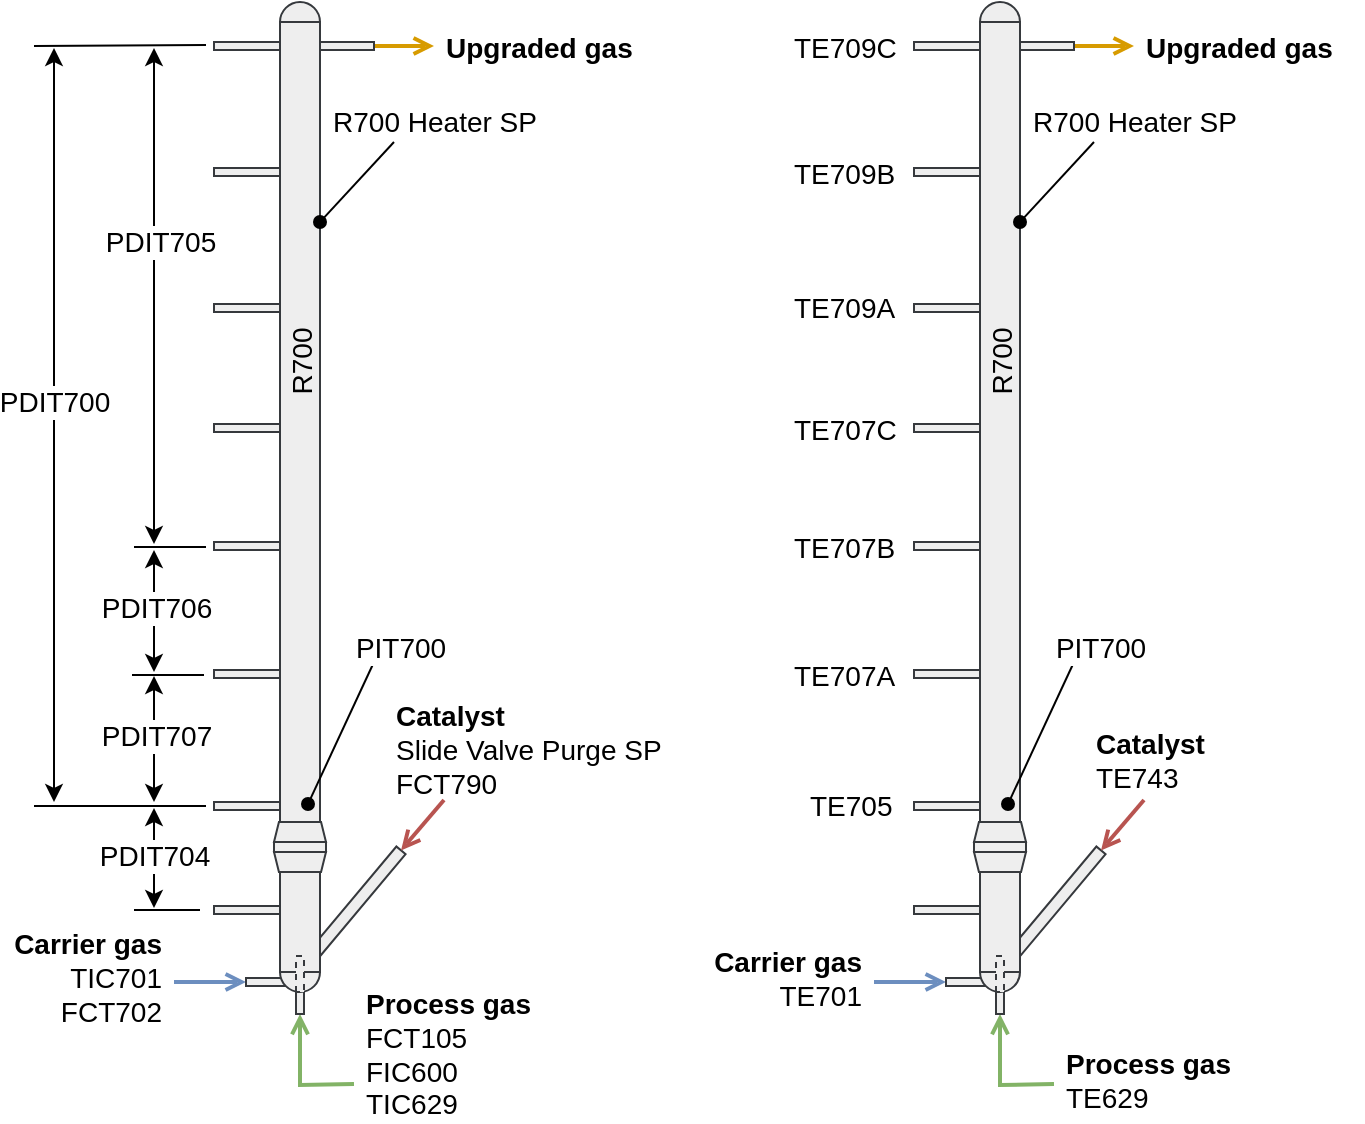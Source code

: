 <mxfile version="10.2.8" type="device"><diagram id="bef540cb-b179-387b-1207-b0d20a5954bc" name="Page-1"><mxGraphModel dx="930" dy="676" grid="1" gridSize="10" guides="1" tooltips="1" connect="1" arrows="1" fold="1" page="1" pageScale="1" pageWidth="850" pageHeight="1100" background="#ffffff" math="0" shadow="0"><root><mxCell id="0"/><mxCell id="1" parent="0"/><mxCell id="13" value="" style="rounded=0;whiteSpace=wrap;html=1;fillColor=#eeeeee;fontSize=14;align=center;rotation=-50;strokeColor=#36393d;" parent="1" vertex="1"><mxGeometry x="193" y="468" width="70" height="6" as="geometry"/></mxCell><mxCell id="10" value="" style="rounded=0;whiteSpace=wrap;html=1;fillColor=#eeeeee;fontSize=14;align=center;strokeColor=#36393d;" parent="1" vertex="1"><mxGeometry x="190" y="450" width="20" height="55" as="geometry"/></mxCell><mxCell id="21" value="" style="rounded=0;whiteSpace=wrap;html=1;fillColor=#eeeeee;fontSize=14;align=center;rotation=0;strokeColor=#36393d;" parent="1" vertex="1"><mxGeometry x="157" y="40" width="33" height="4" as="geometry"/></mxCell><mxCell id="31" style="edgeStyle=none;rounded=0;html=1;exitX=1;exitY=0.5;startArrow=none;startFill=0;endArrow=open;endFill=0;endSize=6;jettySize=auto;orthogonalLoop=1;fontSize=14;fillColor=#ffe6cc;strokeColor=#d79b00;strokeWidth=2;" parent="1" source="16" edge="1"><mxGeometry relative="1" as="geometry"><mxPoint x="267" y="42" as="targetPoint"/></mxGeometry></mxCell><mxCell id="16" value="" style="rounded=0;whiteSpace=wrap;html=1;fillColor=#eeeeee;fontSize=14;align=center;rotation=0;strokeColor=#36393d;" parent="1" vertex="1"><mxGeometry x="209" y="40" width="28" height="4" as="geometry"/></mxCell><mxCell id="29" style="edgeStyle=none;rounded=0;html=1;startArrow=none;startFill=0;endArrow=open;endFill=0;endSize=6;jettySize=auto;orthogonalLoop=1;fontSize=14;entryX=0;entryY=0.5;fillColor=#dae8fc;strokeColor=#6c8ebf;strokeWidth=2;" parent="1" target="15" edge="1"><mxGeometry relative="1" as="geometry"><mxPoint x="137" y="510" as="sourcePoint"/></mxGeometry></mxCell><mxCell id="128" value="&lt;b&gt;Carrier gas&lt;br style=&quot;font-size: 14px&quot;&gt;&lt;/b&gt;TIC701&lt;br style=&quot;font-size: 14px&quot;&gt;FCT702&lt;br style=&quot;font-size: 14px&quot;&gt;" style="text;html=1;resizable=0;points=[];align=right;verticalAlign=middle;labelBackgroundColor=#ffffff;fontSize=14;" parent="29" vertex="1" connectable="0"><mxGeometry x="-0.459" y="-1" relative="1" as="geometry"><mxPoint x="-15.5" y="-3" as="offset"/></mxGeometry></mxCell><mxCell id="15" value="" style="rounded=0;whiteSpace=wrap;html=1;fillColor=#eeeeee;fontSize=14;align=center;rotation=0;strokeColor=#36393d;" parent="1" vertex="1"><mxGeometry x="173" y="508" width="24" height="4" as="geometry"/></mxCell><mxCell id="30" style="edgeStyle=orthogonalEdgeStyle;rounded=0;html=1;startArrow=none;startFill=0;endArrow=open;endFill=0;endSize=6;jettySize=auto;orthogonalLoop=1;fontSize=14;entryX=0;entryY=0.5;fillColor=#d5e8d4;strokeColor=#82b366;strokeWidth=2;" parent="1" target="14" edge="1"><mxGeometry relative="1" as="geometry"><mxPoint x="227" y="561" as="sourcePoint"/></mxGeometry></mxCell><mxCell id="14" value="" style="rounded=0;whiteSpace=wrap;html=1;fillColor=#eeeeee;fontSize=14;align=center;rotation=-90;strokeColor=#36393d;" parent="1" vertex="1"><mxGeometry x="191" y="515" width="18" height="4" as="geometry"/></mxCell><mxCell id="2" value="" style="rounded=0;whiteSpace=wrap;html=1;fillColor=#eeeeee;fontSize=14;align=center;strokeColor=#36393d;" parent="1" vertex="1"><mxGeometry x="190" y="30" width="20" height="400" as="geometry"/></mxCell><mxCell id="3" value="" style="verticalLabelPosition=bottom;verticalAlign=top;html=1;shape=mxgraph.basic.half_circle;fillColor=#eeeeee;fontSize=14;align=center;rotation=180;strokeColor=#36393d;" parent="1" vertex="1"><mxGeometry x="190" y="20" width="20" height="10" as="geometry"/></mxCell><mxCell id="6" value="" style="rounded=0;whiteSpace=wrap;html=1;fillColor=#eeeeee;fontSize=14;align=center;strokeColor=#36393d;" parent="1" vertex="1"><mxGeometry x="187" y="440" width="26" height="5" as="geometry"/></mxCell><mxCell id="7" value="" style="shape=trapezoid;perimeter=trapezoidPerimeter;whiteSpace=wrap;html=1;fillColor=#eeeeee;fontSize=14;align=center;size=0.095;strokeColor=#36393d;" parent="1" vertex="1"><mxGeometry x="187" y="430" width="26" height="10" as="geometry"/></mxCell><mxCell id="8" value="" style="shape=trapezoid;perimeter=trapezoidPerimeter;whiteSpace=wrap;html=1;fillColor=#eeeeee;fontSize=14;align=center;size=0.095;rotation=180;strokeColor=#36393d;" parent="1" vertex="1"><mxGeometry x="187" y="445" width="26" height="10" as="geometry"/></mxCell><mxCell id="11" value="" style="verticalLabelPosition=bottom;verticalAlign=top;html=1;shape=mxgraph.basic.half_circle;fillColor=#eeeeee;fontSize=14;align=center;rotation=0;strokeColor=#36393d;" parent="1" vertex="1"><mxGeometry x="190" y="505" width="20" height="10" as="geometry"/></mxCell><mxCell id="23" value="" style="rounded=0;whiteSpace=wrap;html=1;fillColor=#eeeeee;fontSize=14;align=center;rotation=0;strokeColor=#36393d;" parent="1" vertex="1"><mxGeometry x="157" y="420" width="33" height="4" as="geometry"/></mxCell><mxCell id="24" value="" style="rounded=0;whiteSpace=wrap;html=1;fillColor=#eeeeee;fontSize=14;align=center;rotation=0;strokeColor=#36393d;" parent="1" vertex="1"><mxGeometry x="157" y="354" width="33" height="4" as="geometry"/></mxCell><mxCell id="25" value="" style="rounded=0;whiteSpace=wrap;html=1;fillColor=#eeeeee;fontSize=14;align=center;rotation=0;strokeColor=#36393d;" parent="1" vertex="1"><mxGeometry x="157" y="290" width="33" height="4" as="geometry"/></mxCell><mxCell id="32" value="&lt;b&gt;Catalyst&lt;/b&gt;&lt;br style=&quot;font-size: 14px&quot;&gt;Slide Valve Purge SP&lt;br style=&quot;font-size: 14px&quot;&gt;FCT790&lt;br style=&quot;font-size: 14px&quot;&gt;" style="text;html=1;resizable=0;points=[];autosize=1;align=left;verticalAlign=top;spacingTop=-4;fontSize=14;" parent="1" vertex="1"><mxGeometry x="246" y="366" width="150" height="50" as="geometry"/></mxCell><mxCell id="34" value="&lt;b&gt;Process gas&lt;br style=&quot;font-size: 14px&quot;&gt;&lt;/b&gt;FCT105&lt;br style=&quot;font-size: 14px&quot;&gt;FIC600&lt;br style=&quot;font-size: 14px&quot;&gt;TIC629&lt;br style=&quot;font-size: 14px&quot;&gt;" style="text;html=1;resizable=0;points=[];autosize=1;align=left;verticalAlign=top;spacingTop=-4;fontSize=14;" parent="1" vertex="1"><mxGeometry x="231" y="510" width="100" height="70" as="geometry"/></mxCell><mxCell id="36" value="&lt;b&gt;Upgraded gas&lt;/b&gt;" style="text;html=1;resizable=0;points=[];autosize=1;align=left;verticalAlign=top;spacingTop=-4;fontSize=14;" parent="1" vertex="1"><mxGeometry x="271" y="32" width="110" height="20" as="geometry"/></mxCell><mxCell id="37" value="" style="endArrow=classic;startArrow=classic;html=1;fontSize=14;" parent="1" edge="1"><mxGeometry width="50" height="50" relative="1" as="geometry"><mxPoint x="77" y="420" as="sourcePoint"/><mxPoint x="77" y="43" as="targetPoint"/></mxGeometry></mxCell><mxCell id="40" value="PDIT700&lt;br style=&quot;font-size: 14px;&quot;&gt;" style="text;html=1;resizable=0;points=[];align=center;verticalAlign=middle;labelBackgroundColor=#ffffff;fontSize=14;spacingTop=0;" parent="37" vertex="1" connectable="0"><mxGeometry x="0.064" relative="1" as="geometry"><mxPoint as="offset"/></mxGeometry></mxCell><mxCell id="38" value="" style="endArrow=none;html=1;fontSize=14;" parent="1" edge="1"><mxGeometry width="50" height="50" relative="1" as="geometry"><mxPoint x="67" y="422" as="sourcePoint"/><mxPoint x="153" y="422" as="targetPoint"/></mxGeometry></mxCell><mxCell id="39" value="" style="endArrow=none;html=1;fontSize=14;" parent="1" edge="1"><mxGeometry width="50" height="50" relative="1" as="geometry"><mxPoint x="67" y="42" as="sourcePoint"/><mxPoint x="153" y="41.5" as="targetPoint"/></mxGeometry></mxCell><mxCell id="41" value="" style="endArrow=classic;startArrow=classic;html=1;fontSize=14;" parent="1" edge="1"><mxGeometry width="50" height="50" relative="1" as="geometry"><mxPoint x="127" y="420" as="sourcePoint"/><mxPoint x="127" y="357" as="targetPoint"/></mxGeometry></mxCell><mxCell id="42" value="PDIT707&lt;br style=&quot;font-size: 14px;&quot;&gt;" style="text;html=1;resizable=0;points=[];align=center;verticalAlign=middle;labelBackgroundColor=#ffffff;fontSize=14;" parent="41" vertex="1" connectable="0"><mxGeometry x="0.064" relative="1" as="geometry"><mxPoint x="1" as="offset"/></mxGeometry></mxCell><mxCell id="43" value="" style="endArrow=none;html=1;fontSize=14;" parent="1" edge="1"><mxGeometry width="50" height="50" relative="1" as="geometry"><mxPoint x="116" y="356.5" as="sourcePoint"/><mxPoint x="152" y="356.5" as="targetPoint"/></mxGeometry></mxCell><mxCell id="44" value="" style="endArrow=none;html=1;fontSize=14;" parent="1" edge="1"><mxGeometry width="50" height="50" relative="1" as="geometry"><mxPoint x="117" y="292.5" as="sourcePoint"/><mxPoint x="153" y="292.5" as="targetPoint"/></mxGeometry></mxCell><mxCell id="45" value="" style="endArrow=classic;startArrow=classic;html=1;fontSize=14;" parent="1" edge="1"><mxGeometry width="50" height="50" relative="1" as="geometry"><mxPoint x="127" y="355" as="sourcePoint"/><mxPoint x="127" y="294" as="targetPoint"/></mxGeometry></mxCell><mxCell id="46" value="PDIT706&lt;br style=&quot;font-size: 14px;&quot;&gt;" style="text;html=1;resizable=0;points=[];align=center;verticalAlign=middle;labelBackgroundColor=#ffffff;fontSize=14;" parent="45" vertex="1" connectable="0"><mxGeometry x="0.064" relative="1" as="geometry"><mxPoint x="1" as="offset"/></mxGeometry></mxCell><mxCell id="47" value="" style="endArrow=classic;startArrow=classic;html=1;fontSize=14;" parent="1" edge="1"><mxGeometry width="50" height="50" relative="1" as="geometry"><mxPoint x="127" y="291" as="sourcePoint"/><mxPoint x="127" y="43" as="targetPoint"/></mxGeometry></mxCell><mxCell id="48" value="PDIT705&lt;br style=&quot;font-size: 14px;&quot;&gt;" style="text;html=1;resizable=0;points=[];align=center;verticalAlign=middle;labelBackgroundColor=#ffffff;fontSize=14;" parent="47" vertex="1" connectable="0"><mxGeometry x="0.064" relative="1" as="geometry"><mxPoint x="3" y="-19" as="offset"/></mxGeometry></mxCell><mxCell id="49" value="" style="endArrow=none;html=1;fontSize=14;" parent="1" edge="1"><mxGeometry width="50" height="50" relative="1" as="geometry"><mxPoint x="117" y="474" as="sourcePoint"/><mxPoint x="150" y="474" as="targetPoint"/></mxGeometry></mxCell><mxCell id="50" value="" style="endArrow=classic;startArrow=classic;html=1;fontSize=14;" parent="1" edge="1"><mxGeometry width="50" height="50" relative="1" as="geometry"><mxPoint x="127" y="473" as="sourcePoint"/><mxPoint x="127" y="423" as="targetPoint"/></mxGeometry></mxCell><mxCell id="51" value="PDIT704&lt;br style=&quot;font-size: 14px;&quot;&gt;" style="text;html=1;resizable=0;points=[];align=center;verticalAlign=middle;labelBackgroundColor=#ffffff;fontSize=14;" parent="50" vertex="1" connectable="0"><mxGeometry x="0.064" relative="1" as="geometry"><mxPoint y="0.5" as="offset"/></mxGeometry></mxCell><mxCell id="94" value="R700" style="text;html=1;resizable=0;points=[];autosize=1;align=center;verticalAlign=top;spacingTop=-4;fontSize=14;rotation=-90;" parent="1" vertex="1"><mxGeometry x="180" y="190" width="40" height="20" as="geometry"/></mxCell><mxCell id="124" value="" style="rounded=0;whiteSpace=wrap;html=1;fillColor=#eeeeee;fontSize=14;align=center;rotation=-90;strokeColor=#36393d;dashed=1;" parent="1" vertex="1"><mxGeometry x="191" y="504" width="18" height="4" as="geometry"/></mxCell><mxCell id="187" value="R700 Heater SP" style="endArrow=oval;html=1;entryX=1;entryY=0.25;endFill=1;fontSize=14;" parent="1" target="2" edge="1"><mxGeometry x="-1" y="22" width="50" height="50" relative="1" as="geometry"><mxPoint x="247" y="90" as="sourcePoint"/><mxPoint x="290" y="200" as="targetPoint"/><Array as="points"><mxPoint x="247" y="90"/></Array><mxPoint x="4" y="-25" as="offset"/></mxGeometry></mxCell><mxCell id="188" value="" style="endArrow=open;html=1;entryX=1;entryY=0.5;endFill=0;fontSize=14;fillColor=#f8cecc;strokeColor=#b85450;strokeWidth=2;" parent="1" target="13" edge="1"><mxGeometry width="50" height="50" relative="1" as="geometry"><mxPoint x="272" y="419" as="sourcePoint"/><mxPoint x="250.476" y="434.333" as="targetPoint"/></mxGeometry></mxCell><mxCell id="189" value="" style="endArrow=oval;html=1;endFill=1;fontSize=14;" parent="1" edge="1"><mxGeometry width="50" height="50" relative="1" as="geometry"><mxPoint x="237" y="350" as="sourcePoint"/><mxPoint x="204" y="421" as="targetPoint"/></mxGeometry></mxCell><mxCell id="190" value="PIT700" style="text;html=1;resizable=0;points=[];align=center;verticalAlign=middle;labelBackgroundColor=#ffffff;fontSize=14;" parent="189" vertex="1" connectable="0"><mxGeometry x="-0.339" relative="1" as="geometry"><mxPoint x="24" y="-30.5" as="offset"/></mxGeometry></mxCell><mxCell id="191" value="" style="rounded=0;whiteSpace=wrap;html=1;fillColor=#eeeeee;fontSize=14;align=center;rotation=0;strokeColor=#36393d;" parent="1" vertex="1"><mxGeometry x="157" y="472" width="33" height="4" as="geometry"/></mxCell><mxCell id="IncC3qi_DCU5EN-W_TBu-192" value="" style="rounded=0;whiteSpace=wrap;html=1;fillColor=#eeeeee;fontSize=14;align=center;rotation=0;strokeColor=#36393d;" parent="1" vertex="1"><mxGeometry x="157" y="103" width="33" height="4" as="geometry"/></mxCell><mxCell id="IncC3qi_DCU5EN-W_TBu-193" value="" style="rounded=0;whiteSpace=wrap;html=1;fillColor=#eeeeee;fontSize=14;align=center;rotation=0;strokeColor=#36393d;" parent="1" vertex="1"><mxGeometry x="157" y="171" width="33" height="4" as="geometry"/></mxCell><mxCell id="IncC3qi_DCU5EN-W_TBu-194" value="" style="rounded=0;whiteSpace=wrap;html=1;fillColor=#eeeeee;fontSize=14;align=center;rotation=0;strokeColor=#36393d;" parent="1" vertex="1"><mxGeometry x="157" y="231" width="33" height="4" as="geometry"/></mxCell><mxCell id="IncC3qi_DCU5EN-W_TBu-197" value="" style="rounded=0;whiteSpace=wrap;html=1;fillColor=#eeeeee;fontSize=14;align=center;rotation=-50;strokeColor=#36393d;" parent="1" vertex="1"><mxGeometry x="543" y="468" width="70" height="6" as="geometry"/></mxCell><mxCell id="IncC3qi_DCU5EN-W_TBu-198" value="" style="rounded=0;whiteSpace=wrap;html=1;fillColor=#eeeeee;fontSize=14;align=center;strokeColor=#36393d;" parent="1" vertex="1"><mxGeometry x="540" y="450" width="20" height="55" as="geometry"/></mxCell><mxCell id="IncC3qi_DCU5EN-W_TBu-199" value="" style="rounded=0;whiteSpace=wrap;html=1;fillColor=#eeeeee;fontSize=14;align=center;rotation=0;strokeColor=#36393d;" parent="1" vertex="1"><mxGeometry x="507" y="40" width="33" height="4" as="geometry"/></mxCell><mxCell id="IncC3qi_DCU5EN-W_TBu-200" style="edgeStyle=none;rounded=0;html=1;exitX=1;exitY=0.5;startArrow=none;startFill=0;endArrow=open;endFill=0;endSize=6;jettySize=auto;orthogonalLoop=1;fontSize=14;fillColor=#ffe6cc;strokeColor=#d79b00;strokeWidth=2;" parent="1" source="IncC3qi_DCU5EN-W_TBu-201" edge="1"><mxGeometry relative="1" as="geometry"><mxPoint x="617" y="42" as="targetPoint"/></mxGeometry></mxCell><mxCell id="IncC3qi_DCU5EN-W_TBu-201" value="" style="rounded=0;whiteSpace=wrap;html=1;fillColor=#eeeeee;fontSize=14;align=center;rotation=0;strokeColor=#36393d;" parent="1" vertex="1"><mxGeometry x="559" y="40" width="28" height="4" as="geometry"/></mxCell><mxCell id="IncC3qi_DCU5EN-W_TBu-202" style="edgeStyle=none;rounded=0;html=1;startArrow=none;startFill=0;endArrow=open;endFill=0;endSize=6;jettySize=auto;orthogonalLoop=1;fontSize=14;entryX=0;entryY=0.5;fillColor=#dae8fc;strokeColor=#6c8ebf;strokeWidth=2;" parent="1" target="IncC3qi_DCU5EN-W_TBu-204" edge="1"><mxGeometry relative="1" as="geometry"><mxPoint x="487" y="510" as="sourcePoint"/></mxGeometry></mxCell><mxCell id="IncC3qi_DCU5EN-W_TBu-203" value="&lt;b&gt;Carrier gas&lt;br style=&quot;font-size: 14px&quot;&gt;&lt;/b&gt;TE701&lt;br style=&quot;font-size: 14px&quot;&gt;" style="text;html=1;resizable=0;points=[];align=right;verticalAlign=middle;labelBackgroundColor=#ffffff;fontSize=14;" parent="IncC3qi_DCU5EN-W_TBu-202" vertex="1" connectable="0"><mxGeometry x="-0.459" y="-1" relative="1" as="geometry"><mxPoint x="-15.5" y="-3" as="offset"/></mxGeometry></mxCell><mxCell id="IncC3qi_DCU5EN-W_TBu-204" value="" style="rounded=0;whiteSpace=wrap;html=1;fillColor=#eeeeee;fontSize=14;align=center;rotation=0;strokeColor=#36393d;" parent="1" vertex="1"><mxGeometry x="523" y="508" width="24" height="4" as="geometry"/></mxCell><mxCell id="IncC3qi_DCU5EN-W_TBu-205" style="edgeStyle=orthogonalEdgeStyle;rounded=0;html=1;startArrow=none;startFill=0;endArrow=open;endFill=0;endSize=6;jettySize=auto;orthogonalLoop=1;fontSize=14;entryX=0;entryY=0.5;fillColor=#d5e8d4;strokeColor=#82b366;strokeWidth=2;" parent="1" target="IncC3qi_DCU5EN-W_TBu-206" edge="1"><mxGeometry relative="1" as="geometry"><mxPoint x="577" y="561" as="sourcePoint"/></mxGeometry></mxCell><mxCell id="IncC3qi_DCU5EN-W_TBu-206" value="" style="rounded=0;whiteSpace=wrap;html=1;fillColor=#eeeeee;fontSize=14;align=center;rotation=-90;strokeColor=#36393d;" parent="1" vertex="1"><mxGeometry x="541" y="515" width="18" height="4" as="geometry"/></mxCell><mxCell id="IncC3qi_DCU5EN-W_TBu-207" value="" style="rounded=0;whiteSpace=wrap;html=1;fillColor=#eeeeee;fontSize=14;align=center;strokeColor=#36393d;" parent="1" vertex="1"><mxGeometry x="540" y="30" width="20" height="400" as="geometry"/></mxCell><mxCell id="IncC3qi_DCU5EN-W_TBu-208" value="" style="verticalLabelPosition=bottom;verticalAlign=top;html=1;shape=mxgraph.basic.half_circle;fillColor=#eeeeee;fontSize=14;align=center;rotation=180;strokeColor=#36393d;" parent="1" vertex="1"><mxGeometry x="540" y="20" width="20" height="10" as="geometry"/></mxCell><mxCell id="IncC3qi_DCU5EN-W_TBu-209" value="" style="rounded=0;whiteSpace=wrap;html=1;fillColor=#eeeeee;fontSize=14;align=center;strokeColor=#36393d;" parent="1" vertex="1"><mxGeometry x="537" y="440" width="26" height="5" as="geometry"/></mxCell><mxCell id="IncC3qi_DCU5EN-W_TBu-210" value="" style="shape=trapezoid;perimeter=trapezoidPerimeter;whiteSpace=wrap;html=1;fillColor=#eeeeee;fontSize=14;align=center;size=0.095;strokeColor=#36393d;" parent="1" vertex="1"><mxGeometry x="537" y="430" width="26" height="10" as="geometry"/></mxCell><mxCell id="IncC3qi_DCU5EN-W_TBu-211" value="" style="shape=trapezoid;perimeter=trapezoidPerimeter;whiteSpace=wrap;html=1;fillColor=#eeeeee;fontSize=14;align=center;size=0.095;rotation=180;strokeColor=#36393d;" parent="1" vertex="1"><mxGeometry x="537" y="445" width="26" height="10" as="geometry"/></mxCell><mxCell id="IncC3qi_DCU5EN-W_TBu-212" value="" style="verticalLabelPosition=bottom;verticalAlign=top;html=1;shape=mxgraph.basic.half_circle;fillColor=#eeeeee;fontSize=14;align=center;rotation=0;strokeColor=#36393d;" parent="1" vertex="1"><mxGeometry x="540" y="505" width="20" height="10" as="geometry"/></mxCell><mxCell id="IncC3qi_DCU5EN-W_TBu-213" value="" style="rounded=0;whiteSpace=wrap;html=1;fillColor=#eeeeee;fontSize=14;align=center;rotation=0;strokeColor=#36393d;" parent="1" vertex="1"><mxGeometry x="507" y="420" width="33" height="4" as="geometry"/></mxCell><mxCell id="IncC3qi_DCU5EN-W_TBu-214" value="" style="rounded=0;whiteSpace=wrap;html=1;fillColor=#eeeeee;fontSize=14;align=center;rotation=0;strokeColor=#36393d;" parent="1" vertex="1"><mxGeometry x="507" y="354" width="33" height="4" as="geometry"/></mxCell><mxCell id="IncC3qi_DCU5EN-W_TBu-215" value="" style="rounded=0;whiteSpace=wrap;html=1;fillColor=#eeeeee;fontSize=14;align=center;rotation=0;strokeColor=#36393d;" parent="1" vertex="1"><mxGeometry x="507" y="290" width="33" height="4" as="geometry"/></mxCell><mxCell id="IncC3qi_DCU5EN-W_TBu-216" value="&lt;b&gt;Catalyst&lt;/b&gt;&lt;br style=&quot;font-size: 14px&quot;&gt;TE743&lt;br style=&quot;font-size: 14px&quot;&gt;" style="text;html=1;resizable=0;points=[];autosize=1;align=left;verticalAlign=top;spacingTop=-4;fontSize=14;" parent="1" vertex="1"><mxGeometry x="596" y="380" width="70" height="40" as="geometry"/></mxCell><mxCell id="IncC3qi_DCU5EN-W_TBu-217" value="&lt;b&gt;Process gas&lt;/b&gt;&lt;br style=&quot;font-size: 14px&quot;&gt;TE629&lt;br style=&quot;font-size: 14px&quot;&gt;" style="text;html=1;resizable=0;points=[];autosize=1;align=left;verticalAlign=top;spacingTop=-4;fontSize=14;" parent="1" vertex="1"><mxGeometry x="581" y="540" width="100" height="40" as="geometry"/></mxCell><mxCell id="IncC3qi_DCU5EN-W_TBu-218" value="&lt;b&gt;Upgraded gas&lt;/b&gt;" style="text;html=1;resizable=0;points=[];autosize=1;align=left;verticalAlign=top;spacingTop=-4;fontSize=14;" parent="1" vertex="1"><mxGeometry x="621" y="32" width="110" height="20" as="geometry"/></mxCell><mxCell id="IncC3qi_DCU5EN-W_TBu-234" value="R700" style="text;html=1;resizable=0;points=[];autosize=1;align=center;verticalAlign=top;spacingTop=-4;fontSize=14;rotation=-90;" parent="1" vertex="1"><mxGeometry x="530" y="190" width="40" height="20" as="geometry"/></mxCell><mxCell id="IncC3qi_DCU5EN-W_TBu-235" value="" style="rounded=0;whiteSpace=wrap;html=1;fillColor=#eeeeee;fontSize=14;align=center;rotation=-90;strokeColor=#36393d;dashed=1;" parent="1" vertex="1"><mxGeometry x="541" y="504" width="18" height="4" as="geometry"/></mxCell><mxCell id="IncC3qi_DCU5EN-W_TBu-236" value="R700 Heater SP" style="endArrow=oval;html=1;entryX=1;entryY=0.25;endFill=1;fontSize=14;" parent="1" target="IncC3qi_DCU5EN-W_TBu-207" edge="1"><mxGeometry x="-1" y="22" width="50" height="50" relative="1" as="geometry"><mxPoint x="597" y="90" as="sourcePoint"/><mxPoint x="640" y="200" as="targetPoint"/><Array as="points"><mxPoint x="597" y="90"/></Array><mxPoint x="4" y="-25" as="offset"/></mxGeometry></mxCell><mxCell id="IncC3qi_DCU5EN-W_TBu-237" value="" style="endArrow=open;html=1;entryX=1;entryY=0.5;endFill=0;fontSize=14;fillColor=#f8cecc;strokeColor=#b85450;strokeWidth=2;" parent="1" target="IncC3qi_DCU5EN-W_TBu-197" edge="1"><mxGeometry width="50" height="50" relative="1" as="geometry"><mxPoint x="622" y="419" as="sourcePoint"/><mxPoint x="600.476" y="434.333" as="targetPoint"/></mxGeometry></mxCell><mxCell id="IncC3qi_DCU5EN-W_TBu-238" value="" style="endArrow=oval;html=1;endFill=1;fontSize=14;" parent="1" edge="1"><mxGeometry width="50" height="50" relative="1" as="geometry"><mxPoint x="587" y="350" as="sourcePoint"/><mxPoint x="554" y="421" as="targetPoint"/></mxGeometry></mxCell><mxCell id="IncC3qi_DCU5EN-W_TBu-239" value="PIT700" style="text;html=1;resizable=0;points=[];align=center;verticalAlign=middle;labelBackgroundColor=#ffffff;fontSize=14;" parent="IncC3qi_DCU5EN-W_TBu-238" vertex="1" connectable="0"><mxGeometry x="-0.339" relative="1" as="geometry"><mxPoint x="24" y="-30.5" as="offset"/></mxGeometry></mxCell><mxCell id="IncC3qi_DCU5EN-W_TBu-240" value="" style="rounded=0;whiteSpace=wrap;html=1;fillColor=#eeeeee;fontSize=14;align=center;rotation=0;strokeColor=#36393d;" parent="1" vertex="1"><mxGeometry x="507" y="472" width="33" height="4" as="geometry"/></mxCell><mxCell id="IncC3qi_DCU5EN-W_TBu-241" value="" style="rounded=0;whiteSpace=wrap;html=1;fillColor=#eeeeee;fontSize=14;align=center;rotation=0;strokeColor=#36393d;" parent="1" vertex="1"><mxGeometry x="507" y="103" width="33" height="4" as="geometry"/></mxCell><mxCell id="IncC3qi_DCU5EN-W_TBu-242" value="" style="rounded=0;whiteSpace=wrap;html=1;fillColor=#eeeeee;fontSize=14;align=center;rotation=0;strokeColor=#36393d;" parent="1" vertex="1"><mxGeometry x="507" y="171" width="33" height="4" as="geometry"/></mxCell><mxCell id="IncC3qi_DCU5EN-W_TBu-243" value="" style="rounded=0;whiteSpace=wrap;html=1;fillColor=#eeeeee;fontSize=14;align=center;rotation=0;strokeColor=#36393d;" parent="1" vertex="1"><mxGeometry x="507" y="231" width="33" height="4" as="geometry"/></mxCell><mxCell id="IncC3qi_DCU5EN-W_TBu-244" value="TE709C" style="text;html=1;resizable=0;points=[];autosize=1;align=left;verticalAlign=top;spacingTop=-4;fontSize=14;" parent="1" vertex="1"><mxGeometry x="445" y="32" width="60" height="20" as="geometry"/></mxCell><mxCell id="IncC3qi_DCU5EN-W_TBu-247" value="TE709B" style="text;html=1;resizable=0;points=[];autosize=1;align=left;verticalAlign=top;spacingTop=-4;fontSize=14;" parent="1" vertex="1"><mxGeometry x="445" y="95" width="70" height="20" as="geometry"/></mxCell><mxCell id="IncC3qi_DCU5EN-W_TBu-248" value="TE709A" style="text;html=1;resizable=0;points=[];autosize=1;align=left;verticalAlign=top;spacingTop=-4;fontSize=14;" parent="1" vertex="1"><mxGeometry x="445" y="162" width="70" height="20" as="geometry"/></mxCell><mxCell id="IncC3qi_DCU5EN-W_TBu-249" value="TE707C" style="text;html=1;resizable=0;points=[];autosize=1;align=left;verticalAlign=top;spacingTop=-4;fontSize=14;" parent="1" vertex="1"><mxGeometry x="445" y="223" width="70" height="20" as="geometry"/></mxCell><mxCell id="IncC3qi_DCU5EN-W_TBu-250" value="TE707B" style="text;html=1;resizable=0;points=[];autosize=1;align=left;verticalAlign=top;spacingTop=-4;fontSize=14;" parent="1" vertex="1"><mxGeometry x="445" y="282" width="70" height="20" as="geometry"/></mxCell><mxCell id="IncC3qi_DCU5EN-W_TBu-251" value="TE707A" style="text;html=1;resizable=0;points=[];autosize=1;align=left;verticalAlign=top;spacingTop=-4;fontSize=14;" parent="1" vertex="1"><mxGeometry x="445" y="346" width="70" height="20" as="geometry"/></mxCell><mxCell id="IncC3qi_DCU5EN-W_TBu-252" value="TE705&lt;br&gt;" style="text;html=1;resizable=0;points=[];autosize=1;align=left;verticalAlign=top;spacingTop=-4;fontSize=14;" parent="1" vertex="1"><mxGeometry x="453" y="411" width="60" height="20" as="geometry"/></mxCell></root></mxGraphModel></diagram></mxfile>